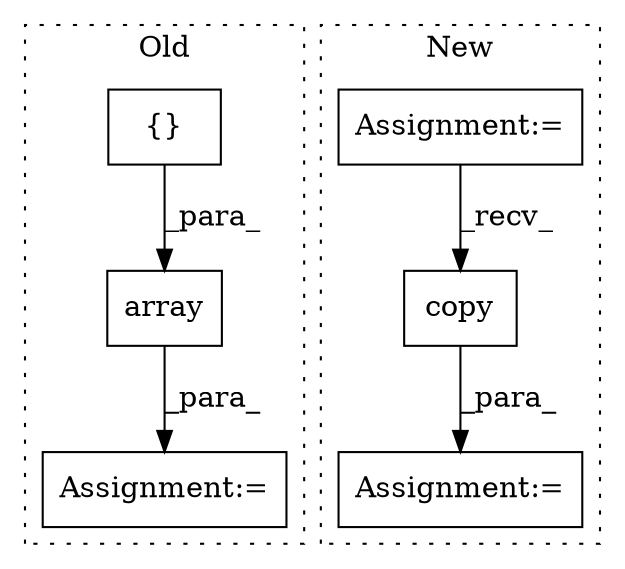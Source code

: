 digraph G {
subgraph cluster0 {
1 [label="array" a="32" s="1498,1539" l="6,1" shape="box"];
4 [label="Assignment:=" a="7" s="1491" l="1" shape="box"];
6 [label="{}" a="4" s="1516,1521" l="1,1" shape="box"];
label = "Old";
style="dotted";
}
subgraph cluster1 {
2 [label="copy" a="32" s="1754,1769" l="5,1" shape="box"];
3 [label="Assignment:=" a="7" s="1745" l="1" shape="box"];
5 [label="Assignment:=" a="7" s="1332" l="1" shape="box"];
label = "New";
style="dotted";
}
1 -> 4 [label="_para_"];
2 -> 3 [label="_para_"];
5 -> 2 [label="_recv_"];
6 -> 1 [label="_para_"];
}